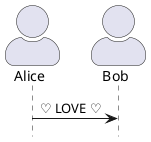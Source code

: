 @startuml
skinparam actorStyle awesome
actor Alice
actor Bob
Alice -> Bob : ♡ LOVE ♡
hide footbox
@enduml